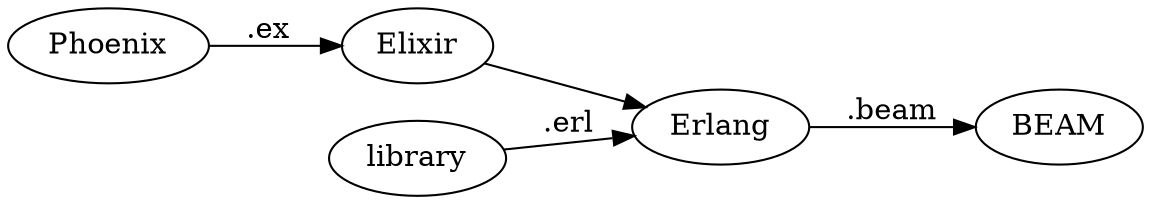 digraph {
    rankdir=LR
    Phoenix -> Elixir [label=".ex"]
    Elixir -> Erlang 
    library -> Erlang [label=".erl"]
    Erlang -> BEAM [label=".beam"]
}